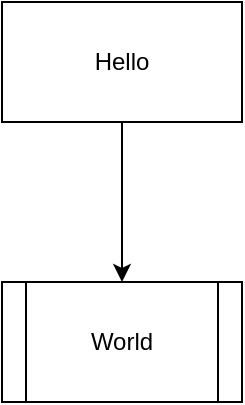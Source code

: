 <mxfile version="14.1.1" type="github">
  <diagram id="mHd8PGaB7MFX3NCl5GaN" name="Page-1">
    <mxGraphModel dx="782" dy="437" grid="1" gridSize="10" guides="1" tooltips="1" connect="1" arrows="1" fold="1" page="1" pageScale="1" pageWidth="827" pageHeight="1169" math="0" shadow="0">
      <root>
        <mxCell id="0" />
        <mxCell id="1" parent="0" />
        <mxCell id="J5DAibWv7-GMN171PATv-3" style="edgeStyle=orthogonalEdgeStyle;rounded=0;orthogonalLoop=1;jettySize=auto;html=1;entryX=0.5;entryY=0;entryDx=0;entryDy=0;" edge="1" parent="1" source="J5DAibWv7-GMN171PATv-1" target="J5DAibWv7-GMN171PATv-2">
          <mxGeometry relative="1" as="geometry" />
        </mxCell>
        <mxCell id="J5DAibWv7-GMN171PATv-1" value="Hello" style="rounded=0;whiteSpace=wrap;html=1;" vertex="1" parent="1">
          <mxGeometry x="340" y="60" width="120" height="60" as="geometry" />
        </mxCell>
        <mxCell id="J5DAibWv7-GMN171PATv-2" value="World" style="shape=process;whiteSpace=wrap;html=1;backgroundOutline=1;" vertex="1" parent="1">
          <mxGeometry x="340" y="200" width="120" height="60" as="geometry" />
        </mxCell>
      </root>
    </mxGraphModel>
  </diagram>
</mxfile>
